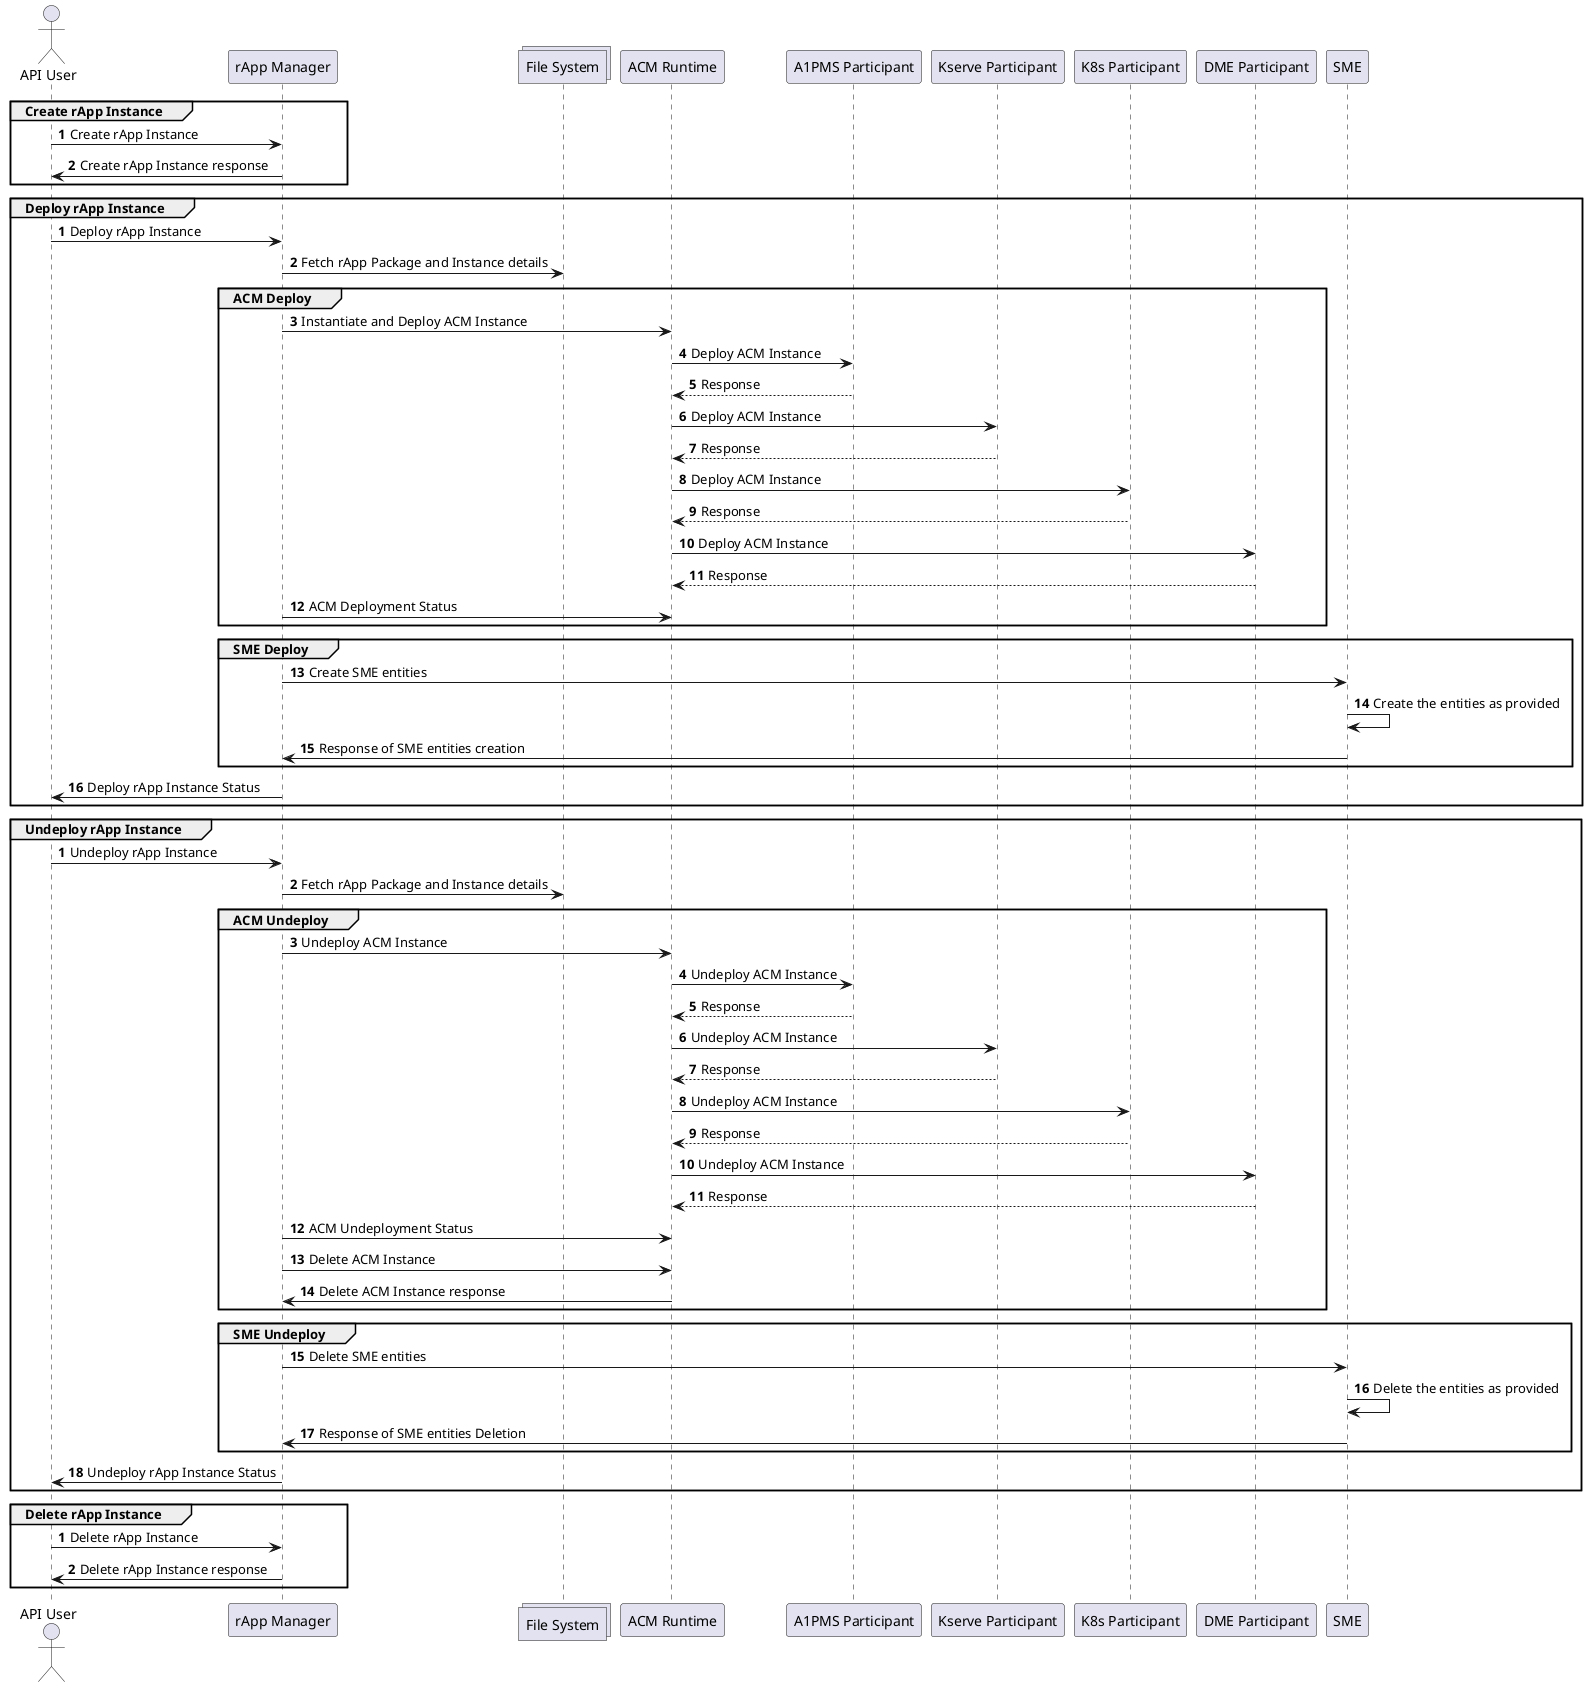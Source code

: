@startuml
autonumber

actor "API User"
participant "rApp Manager"
collections "File System"
participant "ACM Runtime"
participant "A1PMS Participant"
participant "Kserve Participant"
participant "K8s Participant"
participant "DME Participant"
participant "SME"

autonumber
group Create rApp Instance
"API User"->"rApp Manager": Create rApp Instance
"rApp Manager"->"API User": Create rApp Instance response
end

autonumber
group Deploy rApp Instance
"API User"->"rApp Manager": Deploy rApp Instance
"rApp Manager"->"File System": Fetch rApp Package and Instance details
    group ACM Deploy
        "rApp Manager"->"ACM Runtime": Instantiate and Deploy ACM Instance
        "ACM Runtime"->"A1PMS Participant": Deploy ACM Instance
        "ACM Runtime"<--"A1PMS Participant": Response
        "ACM Runtime"->"Kserve Participant": Deploy ACM Instance
        "ACM Runtime"<--"Kserve Participant": Response
        "ACM Runtime"->"K8s Participant": Deploy ACM Instance
        "ACM Runtime"<--"K8s Participant": Response
        "ACM Runtime"->"DME Participant": Deploy ACM Instance
        "ACM Runtime"<--"DME Participant": Response
        "rApp Manager"->"ACM Runtime": ACM Deployment Status
    end

    group SME Deploy
        "rApp Manager"->"SME": Create SME entities
        "SME"->"SME": Create the entities as provided
        "rApp Manager"<-"SME": Response of SME entities creation
    end
"API User"<-"rApp Manager": Deploy rApp Instance Status
end

autonumber
group Undeploy rApp Instance
"API User"->"rApp Manager": Undeploy rApp Instance
"rApp Manager"->"File System": Fetch rApp Package and Instance details
    group ACM Undeploy
        "rApp Manager"->"ACM Runtime": Undeploy ACM Instance
        "ACM Runtime"->"A1PMS Participant": Undeploy ACM Instance
        "ACM Runtime"<--"A1PMS Participant": Response
        "ACM Runtime"->"Kserve Participant": Undeploy ACM Instance
        "ACM Runtime"<--"Kserve Participant": Response
        "ACM Runtime"->"K8s Participant": Undeploy ACM Instance
        "ACM Runtime"<--"K8s Participant": Response
        "ACM Runtime"->"DME Participant": Undeploy ACM Instance
        "ACM Runtime"<--"DME Participant": Response
        "rApp Manager"->"ACM Runtime": ACM Undeployment Status
        "rApp Manager"->"ACM Runtime": Delete ACM Instance
        "rApp Manager"<-"ACM Runtime": Delete ACM Instance response
    end

    group SME Undeploy
        "rApp Manager"->"SME": Delete SME entities
        "SME"->"SME": Delete the entities as provided
        "rApp Manager"<-"SME": Response of SME entities Deletion
    end
"API User"<-"rApp Manager": Undeploy rApp Instance Status
end

autonumber
group Delete rApp Instance
"API User"->"rApp Manager": Delete rApp Instance
"rApp Manager"->"API User": Delete rApp Instance response
end

@enduml
